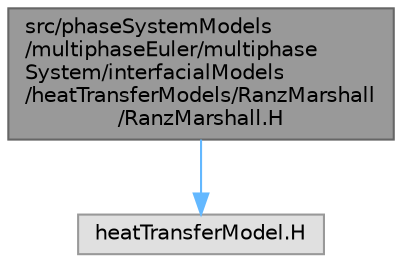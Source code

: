 digraph "src/phaseSystemModels/multiphaseEuler/multiphaseSystem/interfacialModels/heatTransferModels/RanzMarshall/RanzMarshall.H"
{
 // LATEX_PDF_SIZE
  bgcolor="transparent";
  edge [fontname=Helvetica,fontsize=10,labelfontname=Helvetica,labelfontsize=10];
  node [fontname=Helvetica,fontsize=10,shape=box,height=0.2,width=0.4];
  Node1 [id="Node000001",label="src/phaseSystemModels\l/multiphaseEuler/multiphase\lSystem/interfacialModels\l/heatTransferModels/RanzMarshall\l/RanzMarshall.H",height=0.2,width=0.4,color="gray40", fillcolor="grey60", style="filled", fontcolor="black",tooltip=" "];
  Node1 -> Node2 [id="edge1_Node000001_Node000002",color="steelblue1",style="solid",tooltip=" "];
  Node2 [id="Node000002",label="heatTransferModel.H",height=0.2,width=0.4,color="grey60", fillcolor="#E0E0E0", style="filled",tooltip=" "];
}
